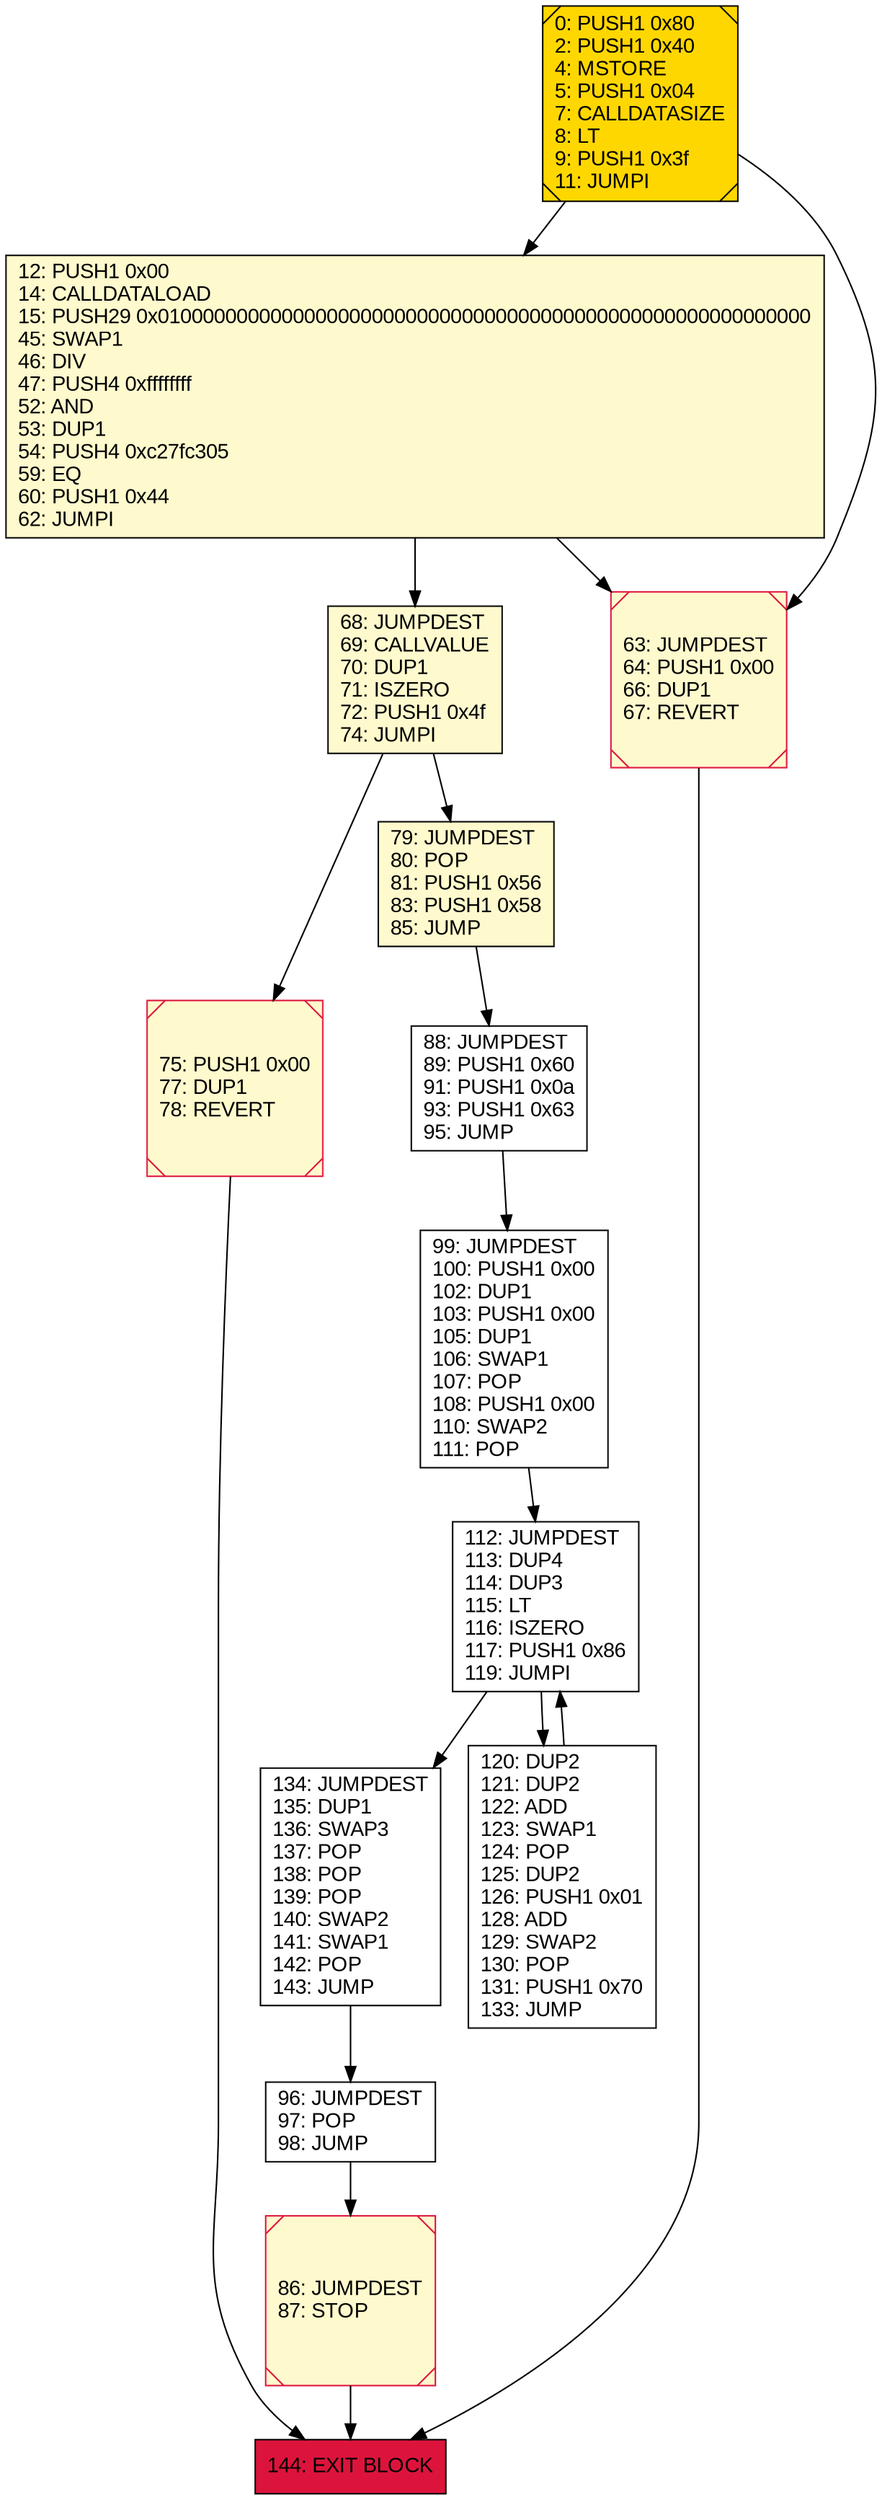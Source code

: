 digraph G {
bgcolor=transparent rankdir=UD;
node [shape=box style=filled color=black fillcolor=white fontname=arial fontcolor=black];
99 [label="99: JUMPDEST\l100: PUSH1 0x00\l102: DUP1\l103: PUSH1 0x00\l105: DUP1\l106: SWAP1\l107: POP\l108: PUSH1 0x00\l110: SWAP2\l111: POP\l" ];
86 [label="86: JUMPDEST\l87: STOP\l" fillcolor=lemonchiffon shape=Msquare color=crimson ];
68 [label="68: JUMPDEST\l69: CALLVALUE\l70: DUP1\l71: ISZERO\l72: PUSH1 0x4f\l74: JUMPI\l" fillcolor=lemonchiffon ];
96 [label="96: JUMPDEST\l97: POP\l98: JUMP\l" ];
12 [label="12: PUSH1 0x00\l14: CALLDATALOAD\l15: PUSH29 0x0100000000000000000000000000000000000000000000000000000000\l45: SWAP1\l46: DIV\l47: PUSH4 0xffffffff\l52: AND\l53: DUP1\l54: PUSH4 0xc27fc305\l59: EQ\l60: PUSH1 0x44\l62: JUMPI\l" fillcolor=lemonchiffon ];
75 [label="75: PUSH1 0x00\l77: DUP1\l78: REVERT\l" fillcolor=lemonchiffon shape=Msquare color=crimson ];
134 [label="134: JUMPDEST\l135: DUP1\l136: SWAP3\l137: POP\l138: POP\l139: POP\l140: SWAP2\l141: SWAP1\l142: POP\l143: JUMP\l" ];
88 [label="88: JUMPDEST\l89: PUSH1 0x60\l91: PUSH1 0x0a\l93: PUSH1 0x63\l95: JUMP\l" ];
112 [label="112: JUMPDEST\l113: DUP4\l114: DUP3\l115: LT\l116: ISZERO\l117: PUSH1 0x86\l119: JUMPI\l" ];
79 [label="79: JUMPDEST\l80: POP\l81: PUSH1 0x56\l83: PUSH1 0x58\l85: JUMP\l" fillcolor=lemonchiffon ];
0 [label="0: PUSH1 0x80\l2: PUSH1 0x40\l4: MSTORE\l5: PUSH1 0x04\l7: CALLDATASIZE\l8: LT\l9: PUSH1 0x3f\l11: JUMPI\l" fillcolor=lemonchiffon shape=Msquare fillcolor=gold ];
144 [label="144: EXIT BLOCK\l" fillcolor=crimson ];
120 [label="120: DUP2\l121: DUP2\l122: ADD\l123: SWAP1\l124: POP\l125: DUP2\l126: PUSH1 0x01\l128: ADD\l129: SWAP2\l130: POP\l131: PUSH1 0x70\l133: JUMP\l" ];
63 [label="63: JUMPDEST\l64: PUSH1 0x00\l66: DUP1\l67: REVERT\l" fillcolor=lemonchiffon shape=Msquare color=crimson ];
79 -> 88;
96 -> 86;
112 -> 134;
0 -> 63;
63 -> 144;
68 -> 79;
12 -> 68;
88 -> 99;
99 -> 112;
134 -> 96;
68 -> 75;
12 -> 63;
86 -> 144;
0 -> 12;
112 -> 120;
120 -> 112;
75 -> 144;
}
